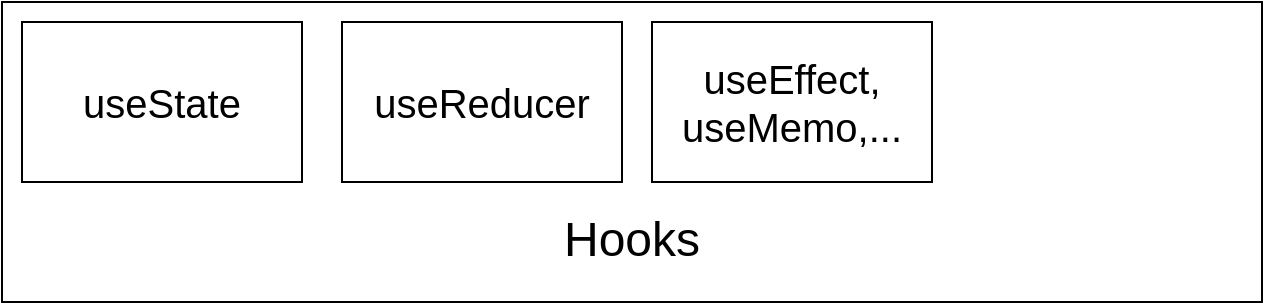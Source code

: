 <mxfile scale="5" border="0">
    <diagram id="z6UfUjqocPh35izzmCCC" name="figure1">
        <mxGraphModel dx="1107" dy="830" grid="1" gridSize="10" guides="1" tooltips="1" connect="1" arrows="1" fold="1" page="1" pageScale="1" pageWidth="850" pageHeight="1100" math="0" shadow="0">
            <root>
                <mxCell id="s84KEsUdOsrvq4arW7dX-0"/>
                <mxCell id="s84KEsUdOsrvq4arW7dX-1" parent="s84KEsUdOsrvq4arW7dX-0"/>
                <mxCell id="s84KEsUdOsrvq4arW7dX-2" value="Hooks" style="rounded=0;whiteSpace=wrap;html=1;verticalAlign=bottom;spacingBottom=14;fontSize=24;" parent="s84KEsUdOsrvq4arW7dX-1" vertex="1">
                    <mxGeometry x="100" y="260" width="630" height="150" as="geometry"/>
                </mxCell>
                <mxCell id="s84KEsUdOsrvq4arW7dX-3" value="useState" style="rounded=0;whiteSpace=wrap;html=1;fontSize=20;verticalAlign=middle;" parent="s84KEsUdOsrvq4arW7dX-1" vertex="1">
                    <mxGeometry x="110" y="270" width="140" height="80" as="geometry"/>
                </mxCell>
                <mxCell id="s84KEsUdOsrvq4arW7dX-4" value="useReducer" style="rounded=0;whiteSpace=wrap;html=1;fontSize=20;verticalAlign=middle;" parent="s84KEsUdOsrvq4arW7dX-1" vertex="1">
                    <mxGeometry x="270" y="270" width="140" height="80" as="geometry"/>
                </mxCell>
                <mxCell id="s84KEsUdOsrvq4arW7dX-5" value="useEffect, useMemo,..." style="rounded=0;whiteSpace=wrap;html=1;fontSize=20;verticalAlign=middle;" parent="s84KEsUdOsrvq4arW7dX-1" vertex="1">
                    <mxGeometry x="425" y="270" width="140" height="80" as="geometry"/>
                </mxCell>
            </root>
        </mxGraphModel>
    </diagram>
    <diagram id="AfON131OTbxBkmupz6B-" name="figure2">
        <mxGraphModel dx="1107" dy="830" grid="1" gridSize="10" guides="1" tooltips="1" connect="1" arrows="1" fold="1" page="1" pageScale="1" pageWidth="850" pageHeight="1100" math="0" shadow="0">
            <root>
                <mxCell id="uiYfvA5IEhfM-F31Nkuj-0"/>
                <mxCell id="uiYfvA5IEhfM-F31Nkuj-1" parent="uiYfvA5IEhfM-F31Nkuj-0"/>
                <mxCell id="uiYfvA5IEhfM-F31Nkuj-2" value="Hooks" style="rounded=0;whiteSpace=wrap;html=1;verticalAlign=bottom;spacingBottom=14;fontSize=24;fontColor=#666666;strokeColor=#666666;" vertex="1" parent="uiYfvA5IEhfM-F31Nkuj-1">
                    <mxGeometry x="100" y="260" width="630" height="150" as="geometry"/>
                </mxCell>
                <mxCell id="uiYfvA5IEhfM-F31Nkuj-3" value="useState" style="rounded=0;whiteSpace=wrap;html=1;fontSize=20;verticalAlign=middle;fontColor=#666666;strokeColor=#666666;" vertex="1" parent="uiYfvA5IEhfM-F31Nkuj-1">
                    <mxGeometry x="110" y="270" width="140" height="80" as="geometry"/>
                </mxCell>
                <mxCell id="uiYfvA5IEhfM-F31Nkuj-4" value="useReducer" style="rounded=0;whiteSpace=wrap;html=1;fontSize=20;verticalAlign=middle;fontColor=#666666;strokeColor=#666666;" vertex="1" parent="uiYfvA5IEhfM-F31Nkuj-1">
                    <mxGeometry x="270" y="270" width="140" height="80" as="geometry"/>
                </mxCell>
                <mxCell id="uiYfvA5IEhfM-F31Nkuj-5" value="useEffect, useMemo,..." style="rounded=0;whiteSpace=wrap;html=1;fontSize=20;verticalAlign=middle;fontColor=#666666;strokeColor=#666666;" vertex="1" parent="uiYfvA5IEhfM-F31Nkuj-1">
                    <mxGeometry x="425" y="270" width="140" height="80" as="geometry"/>
                </mxCell>
                <mxCell id="uiYfvA5IEhfM-F31Nkuj-6" value="&lt;b&gt;FSM&lt;/b&gt;&lt;br&gt;(XState)" style="rounded=0;whiteSpace=wrap;html=1;fontSize=20;verticalAlign=middle;strokeWidth=3;" vertex="1" parent="uiYfvA5IEhfM-F31Nkuj-1">
                    <mxGeometry x="580" y="270" width="140" height="80" as="geometry"/>
                </mxCell>
            </root>
        </mxGraphModel>
    </diagram>
    <diagram id="0lFpITdW0L74Cy2PTQ70" name="figure3">
        <mxGraphModel dx="1107" dy="830" grid="1" gridSize="10" guides="1" tooltips="1" connect="1" arrows="1" fold="1" page="1" pageScale="1" pageWidth="850" pageHeight="1100" math="0" shadow="0">
            <root>
                <mxCell id="zUdxDuY5DQwGVi8XhwRP-0"/>
                <mxCell id="zUdxDuY5DQwGVi8XhwRP-1" parent="zUdxDuY5DQwGVi8XhwRP-0"/>
                <mxCell id="zUdxDuY5DQwGVi8XhwRP-2" value="Hooks" style="rounded=0;whiteSpace=wrap;html=1;verticalAlign=bottom;spacingBottom=14;fontSize=24;fontColor=#666666;strokeColor=#666666;" vertex="1" parent="zUdxDuY5DQwGVi8XhwRP-1">
                    <mxGeometry x="100" y="260" width="630" height="150" as="geometry"/>
                </mxCell>
                <mxCell id="zUdxDuY5DQwGVi8XhwRP-3" value="useState" style="rounded=0;whiteSpace=wrap;html=1;fontSize=20;verticalAlign=middle;fontColor=#666666;strokeColor=#666666;" vertex="1" parent="zUdxDuY5DQwGVi8XhwRP-1">
                    <mxGeometry x="110" y="270" width="140" height="80" as="geometry"/>
                </mxCell>
                <mxCell id="zUdxDuY5DQwGVi8XhwRP-4" value="useReducer" style="rounded=0;whiteSpace=wrap;html=1;fontSize=20;verticalAlign=middle;fontColor=#666666;strokeColor=#666666;" vertex="1" parent="zUdxDuY5DQwGVi8XhwRP-1">
                    <mxGeometry x="270" y="270" width="140" height="80" as="geometry"/>
                </mxCell>
                <mxCell id="zUdxDuY5DQwGVi8XhwRP-5" value="useEffect, useMemo,..." style="rounded=0;whiteSpace=wrap;html=1;fontSize=20;verticalAlign=middle;fontColor=#666666;strokeColor=#666666;" vertex="1" parent="zUdxDuY5DQwGVi8XhwRP-1">
                    <mxGeometry x="425" y="270" width="140" height="80" as="geometry"/>
                </mxCell>
                <mxCell id="zUdxDuY5DQwGVi8XhwRP-6" value="&lt;b&gt;FSM&lt;/b&gt;&lt;br&gt;(XState)" style="rounded=0;whiteSpace=wrap;html=1;fontSize=20;verticalAlign=middle;strokeWidth=3;strokeColor=#666666;fontColor=#666666;" vertex="1" parent="zUdxDuY5DQwGVi8XhwRP-1">
                    <mxGeometry x="580" y="270" width="140" height="80" as="geometry"/>
                </mxCell>
                <mxCell id="zUdxDuY5DQwGVi8XhwRP-7" value="&lt;b&gt;API+&lt;/b&gt;&lt;br&gt;(React-Router, React-Query, Apollo-Client, React Hook Form)" style="rounded=0;whiteSpace=wrap;html=1;fontSize=20;verticalAlign=middle;strokeWidth=3;" vertex="1" parent="zUdxDuY5DQwGVi8XhwRP-1">
                    <mxGeometry x="100" y="160" width="630" height="80" as="geometry"/>
                </mxCell>
            </root>
        </mxGraphModel>
    </diagram>
    <diagram id="tEwhH4N8eBTKATh64wN3" name="figure4">
        <mxGraphModel dx="1107" dy="830" grid="1" gridSize="10" guides="1" tooltips="1" connect="1" arrows="1" fold="1" page="1" pageScale="1" pageWidth="850" pageHeight="1100" math="0" shadow="0">
            <root>
                <mxCell id="fzjjVAEnO_Apo01uk8fM-0"/>
                <mxCell id="fzjjVAEnO_Apo01uk8fM-1" parent="fzjjVAEnO_Apo01uk8fM-0"/>
                <mxCell id="fzjjVAEnO_Apo01uk8fM-2" value="Hooks" style="rounded=0;whiteSpace=wrap;html=1;verticalAlign=bottom;spacingBottom=14;fontSize=24;fontColor=#666666;strokeColor=#666666;" vertex="1" parent="fzjjVAEnO_Apo01uk8fM-1">
                    <mxGeometry x="100" y="260" width="630" height="150" as="geometry"/>
                </mxCell>
                <mxCell id="fzjjVAEnO_Apo01uk8fM-3" value="useState" style="rounded=0;whiteSpace=wrap;html=1;fontSize=20;verticalAlign=middle;fontColor=#666666;strokeColor=#666666;" vertex="1" parent="fzjjVAEnO_Apo01uk8fM-1">
                    <mxGeometry x="110" y="270" width="140" height="80" as="geometry"/>
                </mxCell>
                <mxCell id="fzjjVAEnO_Apo01uk8fM-4" value="useReducer" style="rounded=0;whiteSpace=wrap;html=1;fontSize=20;verticalAlign=middle;fontColor=#666666;strokeColor=#666666;" vertex="1" parent="fzjjVAEnO_Apo01uk8fM-1">
                    <mxGeometry x="270" y="270" width="140" height="80" as="geometry"/>
                </mxCell>
                <mxCell id="fzjjVAEnO_Apo01uk8fM-5" value="useEffect, useMemo,..." style="rounded=0;whiteSpace=wrap;html=1;fontSize=20;verticalAlign=middle;fontColor=#666666;strokeColor=#666666;" vertex="1" parent="fzjjVAEnO_Apo01uk8fM-1">
                    <mxGeometry x="425" y="270" width="140" height="80" as="geometry"/>
                </mxCell>
                <mxCell id="fzjjVAEnO_Apo01uk8fM-6" value="&lt;b&gt;FSM&lt;/b&gt;&lt;br&gt;(XState)" style="rounded=0;whiteSpace=wrap;html=1;fontSize=20;verticalAlign=middle;strokeWidth=3;strokeColor=#666666;fontColor=#666666;" vertex="1" parent="fzjjVAEnO_Apo01uk8fM-1">
                    <mxGeometry x="580" y="270" width="140" height="80" as="geometry"/>
                </mxCell>
                <mxCell id="fzjjVAEnO_Apo01uk8fM-7" value="&lt;b&gt;API+&lt;/b&gt;&lt;br&gt;(React-Router, React-Query, Apollo-Client, React Hook Form)" style="rounded=0;whiteSpace=wrap;html=1;fontSize=20;verticalAlign=middle;strokeWidth=3;fontColor=#666666;strokeColor=#666666;" vertex="1" parent="fzjjVAEnO_Apo01uk8fM-1">
                    <mxGeometry x="100" y="160" width="630" height="80" as="geometry"/>
                </mxCell>
                <mxCell id="fzjjVAEnO_Apo01uk8fM-8" value="&lt;b&gt;Reactive&lt;/b&gt;&lt;br&gt;(Akita)" style="rounded=0;whiteSpace=wrap;html=1;fontSize=20;verticalAlign=middle;strokeWidth=3;" vertex="1" parent="fzjjVAEnO_Apo01uk8fM-1">
                    <mxGeometry x="100" y="60" width="140" height="80" as="geometry"/>
                </mxCell>
            </root>
        </mxGraphModel>
    </diagram>
    <diagram id="cmdH5Y4mz3taxQPGoTuN" name="figure5">
        <mxGraphModel dx="1107" dy="830" grid="1" gridSize="10" guides="1" tooltips="1" connect="1" arrows="1" fold="1" page="1" pageScale="1" pageWidth="850" pageHeight="1100" math="0" shadow="0">
            <root>
                <mxCell id="pGy9iOWIrRXkFm6hhpcQ-0"/>
                <mxCell id="pGy9iOWIrRXkFm6hhpcQ-1" parent="pGy9iOWIrRXkFm6hhpcQ-0"/>
                <mxCell id="pGy9iOWIrRXkFm6hhpcQ-2" value="Hooks" style="rounded=0;whiteSpace=wrap;html=1;verticalAlign=bottom;spacingBottom=14;fontSize=24;fontColor=#666666;strokeColor=#666666;" vertex="1" parent="pGy9iOWIrRXkFm6hhpcQ-1">
                    <mxGeometry x="100" y="260" width="630" height="150" as="geometry"/>
                </mxCell>
                <mxCell id="pGy9iOWIrRXkFm6hhpcQ-3" value="useState" style="rounded=0;whiteSpace=wrap;html=1;fontSize=20;verticalAlign=middle;fontColor=#666666;strokeColor=#666666;" vertex="1" parent="pGy9iOWIrRXkFm6hhpcQ-1">
                    <mxGeometry x="110" y="270" width="140" height="80" as="geometry"/>
                </mxCell>
                <mxCell id="pGy9iOWIrRXkFm6hhpcQ-4" value="useReducer" style="rounded=0;whiteSpace=wrap;html=1;fontSize=20;verticalAlign=middle;fontColor=#666666;strokeColor=#666666;" vertex="1" parent="pGy9iOWIrRXkFm6hhpcQ-1">
                    <mxGeometry x="270" y="270" width="140" height="80" as="geometry"/>
                </mxCell>
                <mxCell id="pGy9iOWIrRXkFm6hhpcQ-5" value="useEffect, useMemo,..." style="rounded=0;whiteSpace=wrap;html=1;fontSize=20;verticalAlign=middle;fontColor=#666666;strokeColor=#666666;" vertex="1" parent="pGy9iOWIrRXkFm6hhpcQ-1">
                    <mxGeometry x="425" y="270" width="140" height="80" as="geometry"/>
                </mxCell>
                <mxCell id="pGy9iOWIrRXkFm6hhpcQ-6" value="&lt;b&gt;FSM&lt;/b&gt;&lt;br&gt;(XState)" style="rounded=0;whiteSpace=wrap;html=1;fontSize=20;verticalAlign=middle;strokeWidth=3;strokeColor=#666666;fontColor=#666666;" vertex="1" parent="pGy9iOWIrRXkFm6hhpcQ-1">
                    <mxGeometry x="580" y="270" width="140" height="80" as="geometry"/>
                </mxCell>
                <mxCell id="pGy9iOWIrRXkFm6hhpcQ-7" value="&lt;b&gt;API+&lt;/b&gt;&lt;br&gt;(React-Router, React-Query, Apollo-Client, React Hook Form)" style="rounded=0;whiteSpace=wrap;html=1;fontSize=20;verticalAlign=middle;strokeWidth=3;fontColor=#666666;strokeColor=#666666;" vertex="1" parent="pGy9iOWIrRXkFm6hhpcQ-1">
                    <mxGeometry x="100" y="160" width="630" height="80" as="geometry"/>
                </mxCell>
                <mxCell id="pGy9iOWIrRXkFm6hhpcQ-8" value="&lt;b&gt;Reactive&lt;/b&gt;&lt;br&gt;(Akita)" style="rounded=0;whiteSpace=wrap;html=1;fontSize=20;verticalAlign=middle;strokeWidth=3;strokeColor=#666666;fontColor=#666666;" vertex="1" parent="pGy9iOWIrRXkFm6hhpcQ-1">
                    <mxGeometry x="100" y="60" width="140" height="80" as="geometry"/>
                </mxCell>
                <mxCell id="pGy9iOWIrRXkFm6hhpcQ-9" value="&lt;b&gt;Atomic&lt;/b&gt;&lt;br&gt;(Recoil)" style="rounded=0;whiteSpace=wrap;html=1;fontSize=20;verticalAlign=middle;strokeWidth=3;" vertex="1" parent="pGy9iOWIrRXkFm6hhpcQ-1">
                    <mxGeometry x="260" y="60" width="140" height="80" as="geometry"/>
                </mxCell>
            </root>
        </mxGraphModel>
    </diagram>
    <diagram id="H_Suk2ZHCDd7Pcopg0vz" name="figure6">
        <mxGraphModel dx="1107" dy="830" grid="1" gridSize="10" guides="1" tooltips="1" connect="1" arrows="1" fold="1" page="1" pageScale="1" pageWidth="850" pageHeight="1100" math="0" shadow="0">
            <root>
                <mxCell id="e-Tw9dxSp7Ty-Jo_3CxJ-0"/>
                <mxCell id="e-Tw9dxSp7Ty-Jo_3CxJ-1" parent="e-Tw9dxSp7Ty-Jo_3CxJ-0"/>
                <mxCell id="e-Tw9dxSp7Ty-Jo_3CxJ-2" value="Hooks" style="rounded=0;whiteSpace=wrap;html=1;verticalAlign=bottom;spacingBottom=14;fontSize=24;fontColor=#666666;strokeColor=#666666;" vertex="1" parent="e-Tw9dxSp7Ty-Jo_3CxJ-1">
                    <mxGeometry x="100" y="260" width="630" height="150" as="geometry"/>
                </mxCell>
                <mxCell id="e-Tw9dxSp7Ty-Jo_3CxJ-3" value="useState" style="rounded=0;whiteSpace=wrap;html=1;fontSize=20;verticalAlign=middle;fontColor=#666666;strokeColor=#666666;" vertex="1" parent="e-Tw9dxSp7Ty-Jo_3CxJ-1">
                    <mxGeometry x="110" y="270" width="140" height="80" as="geometry"/>
                </mxCell>
                <mxCell id="e-Tw9dxSp7Ty-Jo_3CxJ-4" value="useReducer" style="rounded=0;whiteSpace=wrap;html=1;fontSize=20;verticalAlign=middle;fontColor=#666666;strokeColor=#666666;" vertex="1" parent="e-Tw9dxSp7Ty-Jo_3CxJ-1">
                    <mxGeometry x="270" y="270" width="140" height="80" as="geometry"/>
                </mxCell>
                <mxCell id="e-Tw9dxSp7Ty-Jo_3CxJ-5" value="useEffect, useMemo,..." style="rounded=0;whiteSpace=wrap;html=1;fontSize=20;verticalAlign=middle;fontColor=#666666;strokeColor=#666666;" vertex="1" parent="e-Tw9dxSp7Ty-Jo_3CxJ-1">
                    <mxGeometry x="425" y="270" width="140" height="80" as="geometry"/>
                </mxCell>
                <mxCell id="e-Tw9dxSp7Ty-Jo_3CxJ-6" value="&lt;b&gt;FSM&lt;/b&gt;&lt;br&gt;(XState)" style="rounded=0;whiteSpace=wrap;html=1;fontSize=20;verticalAlign=middle;strokeWidth=3;strokeColor=#666666;fontColor=#666666;" vertex="1" parent="e-Tw9dxSp7Ty-Jo_3CxJ-1">
                    <mxGeometry x="580" y="270" width="140" height="80" as="geometry"/>
                </mxCell>
                <mxCell id="e-Tw9dxSp7Ty-Jo_3CxJ-7" value="&lt;b&gt;API+&lt;/b&gt;&lt;br&gt;(React-Router, React-Query, Apollo-Client, React Hook Form)" style="rounded=0;whiteSpace=wrap;html=1;fontSize=20;verticalAlign=middle;strokeWidth=3;fontColor=#666666;strokeColor=#666666;" vertex="1" parent="e-Tw9dxSp7Ty-Jo_3CxJ-1">
                    <mxGeometry x="100" y="160" width="630" height="80" as="geometry"/>
                </mxCell>
                <mxCell id="e-Tw9dxSp7Ty-Jo_3CxJ-8" value="&lt;b&gt;Reactive&lt;/b&gt;&lt;br&gt;(Akita)" style="rounded=0;whiteSpace=wrap;html=1;fontSize=20;verticalAlign=middle;strokeWidth=3;strokeColor=#666666;fontColor=#666666;" vertex="1" parent="e-Tw9dxSp7Ty-Jo_3CxJ-1">
                    <mxGeometry x="100" y="60" width="140" height="80" as="geometry"/>
                </mxCell>
                <mxCell id="e-Tw9dxSp7Ty-Jo_3CxJ-9" value="&lt;b&gt;Atomic&lt;/b&gt;&lt;br&gt;(Recoil)" style="rounded=0;whiteSpace=wrap;html=1;fontSize=20;verticalAlign=middle;strokeWidth=3;fontColor=#666666;strokeColor=#666666;" vertex="1" parent="e-Tw9dxSp7Ty-Jo_3CxJ-1">
                    <mxGeometry x="260" y="60" width="140" height="80" as="geometry"/>
                </mxCell>
                <mxCell id="e-Tw9dxSp7Ty-Jo_3CxJ-10" value="&lt;b&gt;One Way&lt;/b&gt;&lt;br&gt;(Redux)" style="rounded=0;whiteSpace=wrap;html=1;fontSize=20;verticalAlign=middle;strokeWidth=3;" vertex="1" parent="e-Tw9dxSp7Ty-Jo_3CxJ-1">
                    <mxGeometry x="420" y="60" width="140" height="80" as="geometry"/>
                </mxCell>
            </root>
        </mxGraphModel>
    </diagram>
    <diagram id="B-GsGmaVs9jNdapbzeZA" name="figure7">
        <mxGraphModel dx="1107" dy="830" grid="1" gridSize="10" guides="1" tooltips="1" connect="1" arrows="1" fold="1" page="1" pageScale="1" pageWidth="850" pageHeight="1100" math="0" shadow="0">
            <root>
                <mxCell id="qmo9LTuV7M_hFc-IhWTg-0"/>
                <mxCell id="qmo9LTuV7M_hFc-IhWTg-1" parent="qmo9LTuV7M_hFc-IhWTg-0"/>
                <mxCell id="qmo9LTuV7M_hFc-IhWTg-2" value="Hooks" style="rounded=0;whiteSpace=wrap;html=1;verticalAlign=bottom;spacingBottom=14;fontSize=24;fontColor=#666666;strokeColor=#666666;" vertex="1" parent="qmo9LTuV7M_hFc-IhWTg-1">
                    <mxGeometry x="100" y="260" width="630" height="150" as="geometry"/>
                </mxCell>
                <mxCell id="qmo9LTuV7M_hFc-IhWTg-3" value="useState" style="rounded=0;whiteSpace=wrap;html=1;fontSize=20;verticalAlign=middle;fontColor=#666666;strokeColor=#666666;" vertex="1" parent="qmo9LTuV7M_hFc-IhWTg-1">
                    <mxGeometry x="110" y="270" width="140" height="80" as="geometry"/>
                </mxCell>
                <mxCell id="qmo9LTuV7M_hFc-IhWTg-4" value="useReducer" style="rounded=0;whiteSpace=wrap;html=1;fontSize=20;verticalAlign=middle;fontColor=#666666;strokeColor=#666666;" vertex="1" parent="qmo9LTuV7M_hFc-IhWTg-1">
                    <mxGeometry x="270" y="270" width="140" height="80" as="geometry"/>
                </mxCell>
                <mxCell id="qmo9LTuV7M_hFc-IhWTg-5" value="useEffect, useMemo,..." style="rounded=0;whiteSpace=wrap;html=1;fontSize=20;verticalAlign=middle;fontColor=#666666;strokeColor=#666666;" vertex="1" parent="qmo9LTuV7M_hFc-IhWTg-1">
                    <mxGeometry x="425" y="270" width="140" height="80" as="geometry"/>
                </mxCell>
                <mxCell id="qmo9LTuV7M_hFc-IhWTg-6" value="&lt;b&gt;FSM&lt;/b&gt;&lt;br&gt;(XState)" style="rounded=0;whiteSpace=wrap;html=1;fontSize=20;verticalAlign=middle;strokeWidth=3;strokeColor=#666666;fontColor=#666666;" vertex="1" parent="qmo9LTuV7M_hFc-IhWTg-1">
                    <mxGeometry x="580" y="270" width="140" height="80" as="geometry"/>
                </mxCell>
                <mxCell id="qmo9LTuV7M_hFc-IhWTg-7" value="&lt;b&gt;API+&lt;/b&gt;&lt;br&gt;(React-Router, React-Query, Apollo-Client, React Hook Form)" style="rounded=0;whiteSpace=wrap;html=1;fontSize=20;verticalAlign=middle;strokeWidth=3;fontColor=#666666;strokeColor=#666666;" vertex="1" parent="qmo9LTuV7M_hFc-IhWTg-1">
                    <mxGeometry x="100" y="160" width="630" height="80" as="geometry"/>
                </mxCell>
                <mxCell id="qmo9LTuV7M_hFc-IhWTg-8" value="&lt;b&gt;Reactive&lt;/b&gt;&lt;br&gt;(Akita)" style="rounded=0;whiteSpace=wrap;html=1;fontSize=20;verticalAlign=middle;strokeWidth=3;strokeColor=#666666;fontColor=#666666;" vertex="1" parent="qmo9LTuV7M_hFc-IhWTg-1">
                    <mxGeometry x="100" y="60" width="140" height="80" as="geometry"/>
                </mxCell>
                <mxCell id="qmo9LTuV7M_hFc-IhWTg-9" value="&lt;b&gt;Atomic&lt;/b&gt;&lt;br&gt;(Recoil)" style="rounded=0;whiteSpace=wrap;html=1;fontSize=20;verticalAlign=middle;strokeWidth=3;fontColor=#666666;strokeColor=#666666;" vertex="1" parent="qmo9LTuV7M_hFc-IhWTg-1">
                    <mxGeometry x="260" y="60" width="140" height="80" as="geometry"/>
                </mxCell>
                <mxCell id="qmo9LTuV7M_hFc-IhWTg-10" value="&lt;b&gt;One Way&lt;/b&gt;&lt;br&gt;(Redux)" style="rounded=0;whiteSpace=wrap;html=1;fontSize=20;verticalAlign=middle;strokeWidth=3;strokeColor=#666666;fontColor=#666666;" vertex="1" parent="qmo9LTuV7M_hFc-IhWTg-1">
                    <mxGeometry x="420" y="60" width="140" height="80" as="geometry"/>
                </mxCell>
                <mxCell id="qmo9LTuV7M_hFc-IhWTg-11" value="&lt;b&gt;Two Way&lt;/b&gt;&lt;br&gt;(MobX)" style="rounded=0;whiteSpace=wrap;html=1;fontSize=20;verticalAlign=middle;strokeWidth=3;" vertex="1" parent="qmo9LTuV7M_hFc-IhWTg-1">
                    <mxGeometry x="580" y="60" width="150" height="80" as="geometry"/>
                </mxCell>
            </root>
        </mxGraphModel>
    </diagram>
    <diagram id="PKxDmmA1Fn9lev6frWbh" name="figure8">
        <mxGraphModel dx="1107" dy="830" grid="1" gridSize="10" guides="1" tooltips="1" connect="1" arrows="1" fold="1" page="1" pageScale="1" pageWidth="850" pageHeight="1100" math="0" shadow="0">
            <root>
                <mxCell id="odU79riricn-tdp25fdZ-0"/>
                <mxCell id="odU79riricn-tdp25fdZ-1" parent="odU79riricn-tdp25fdZ-0"/>
                <mxCell id="odU79riricn-tdp25fdZ-2" value="Hooks" style="rounded=0;whiteSpace=wrap;html=1;verticalAlign=bottom;spacingBottom=14;fontSize=24;strokeColor=#FFFFFF;" vertex="1" parent="odU79riricn-tdp25fdZ-1">
                    <mxGeometry x="100" y="260" width="630" height="150" as="geometry"/>
                </mxCell>
                <mxCell id="odU79riricn-tdp25fdZ-3" value="useState" style="rounded=0;whiteSpace=wrap;html=1;fontSize=20;verticalAlign=middle;strokeColor=#FFFFFF;" vertex="1" parent="odU79riricn-tdp25fdZ-1">
                    <mxGeometry x="110" y="270" width="140" height="80" as="geometry"/>
                </mxCell>
                <mxCell id="odU79riricn-tdp25fdZ-4" value="useReducer" style="rounded=0;whiteSpace=wrap;html=1;fontSize=20;verticalAlign=middle;strokeColor=#FFFFFF;" vertex="1" parent="odU79riricn-tdp25fdZ-1">
                    <mxGeometry x="270" y="270" width="140" height="80" as="geometry"/>
                </mxCell>
                <mxCell id="odU79riricn-tdp25fdZ-5" value="useEffect, useMemo,..." style="rounded=0;whiteSpace=wrap;html=1;fontSize=20;verticalAlign=middle;strokeColor=#FFFFFF;" vertex="1" parent="odU79riricn-tdp25fdZ-1">
                    <mxGeometry x="425" y="270" width="140" height="80" as="geometry"/>
                </mxCell>
                <mxCell id="odU79riricn-tdp25fdZ-6" value="&lt;b&gt;FSM&lt;/b&gt;&lt;br&gt;(XState)" style="rounded=0;whiteSpace=wrap;html=1;fontSize=20;verticalAlign=middle;strokeWidth=3;strokeColor=#FFFFFF;" vertex="1" parent="odU79riricn-tdp25fdZ-1">
                    <mxGeometry x="580" y="270" width="140" height="80" as="geometry"/>
                </mxCell>
                <mxCell id="odU79riricn-tdp25fdZ-7" value="&lt;b&gt;API+&lt;/b&gt;&lt;br&gt;(React-Router, React-Query, Apollo-Client, React Hook Form)" style="rounded=0;whiteSpace=wrap;html=1;fontSize=20;verticalAlign=middle;strokeWidth=3;strokeColor=#FFFFFF;" vertex="1" parent="odU79riricn-tdp25fdZ-1">
                    <mxGeometry x="100" y="160" width="630" height="80" as="geometry"/>
                </mxCell>
                <mxCell id="odU79riricn-tdp25fdZ-8" value="&lt;b&gt;Reactive&lt;/b&gt;&lt;br&gt;(Akita)" style="rounded=0;whiteSpace=wrap;html=1;fontSize=20;verticalAlign=middle;strokeWidth=3;strokeColor=#FFFFFF;" vertex="1" parent="odU79riricn-tdp25fdZ-1">
                    <mxGeometry x="100" y="60" width="140" height="80" as="geometry"/>
                </mxCell>
                <mxCell id="odU79riricn-tdp25fdZ-9" value="&lt;b&gt;Atomic&lt;/b&gt;&lt;br&gt;(Recoil)" style="rounded=0;whiteSpace=wrap;html=1;fontSize=20;verticalAlign=middle;strokeWidth=3;strokeColor=#FFFFFF;" vertex="1" parent="odU79riricn-tdp25fdZ-1">
                    <mxGeometry x="260" y="60" width="140" height="80" as="geometry"/>
                </mxCell>
                <mxCell id="odU79riricn-tdp25fdZ-10" value="&lt;b&gt;One Way&lt;/b&gt;&lt;br&gt;(Redux)" style="rounded=0;whiteSpace=wrap;html=1;fontSize=20;verticalAlign=middle;strokeWidth=3;strokeColor=#FFFFFF;" vertex="1" parent="odU79riricn-tdp25fdZ-1">
                    <mxGeometry x="420" y="60" width="140" height="80" as="geometry"/>
                </mxCell>
                <mxCell id="odU79riricn-tdp25fdZ-11" value="&lt;b&gt;Two Way&lt;/b&gt;&lt;br&gt;(MobX)" style="rounded=0;whiteSpace=wrap;html=1;fontSize=20;verticalAlign=middle;strokeWidth=3;strokeColor=#FFFFFF;" vertex="1" parent="odU79riricn-tdp25fdZ-1">
                    <mxGeometry x="580" y="60" width="150" height="80" as="geometry"/>
                </mxCell>
            </root>
        </mxGraphModel>
    </diagram>
    <diagram id="dJc8anSpdkm6Mv4VJHVT" name="figure9">
        <mxGraphModel dx="1107" dy="1930" grid="1" gridSize="10" guides="1" tooltips="1" connect="1" arrows="1" fold="1" page="1" pageScale="1" pageWidth="850" pageHeight="1100" math="0" shadow="0">
            <root>
                <mxCell id="KYumAWD2jmOjepShmz3H-0"/>
                <mxCell id="KYumAWD2jmOjepShmz3H-1" parent="KYumAWD2jmOjepShmz3H-0"/>
                <mxCell id="KYumAWD2jmOjepShmz3H-14" value="&lt;font style=&quot;font-size: 21px&quot;&gt;React&lt;br&gt;Global&lt;/font&gt;" style="rounded=0;whiteSpace=wrap;html=1;dashed=1;strokeColor=#005700;verticalAlign=top;align=left;fontColor=#000000;spacingTop=2;spacingBottom=2;spacingLeft=6;fillColor=#CCFFFF;" parent="KYumAWD2jmOjepShmz3H-1" vertex="1">
                    <mxGeometry x="70" y="110" width="590" height="100" as="geometry"/>
                </mxCell>
                <mxCell id="KYumAWD2jmOjepShmz3H-15" value="&lt;span style=&quot;font-size: 21px&quot;&gt;Global&lt;/span&gt;" style="rounded=0;whiteSpace=wrap;html=1;dashed=1;strokeColor=#005700;verticalAlign=top;align=left;fontColor=#000000;spacingTop=2;spacingBottom=2;spacingLeft=6;fillColor=#FFE6CC;" parent="KYumAWD2jmOjepShmz3H-1" vertex="1">
                    <mxGeometry x="70" y="-10" width="590" height="100" as="geometry"/>
                </mxCell>
                <mxCell id="KYumAWD2jmOjepShmz3H-8" value="&lt;font style=&quot;font-size: 21px&quot;&gt;React&lt;br&gt;Local&lt;/font&gt;" style="rounded=0;whiteSpace=wrap;html=1;dashed=1;strokeColor=#005700;fillColor=#CCFF99;verticalAlign=top;align=left;fontColor=#000000;spacingTop=2;spacingBottom=2;spacingLeft=6;" parent="KYumAWD2jmOjepShmz3H-1" vertex="1">
                    <mxGeometry x="70" y="230" width="590" height="100" as="geometry"/>
                </mxCell>
                <mxCell id="KYumAWD2jmOjepShmz3H-3" value="&lt;span style=&quot;font-size: 15px&quot;&gt;Two Way&lt;/span&gt;" style="rounded=0;whiteSpace=wrap;html=1;rotation=270;fontStyle=1;fontSize=15;" parent="KYumAWD2jmOjepShmz3H-1" vertex="1">
                    <mxGeometry x="500" y="70" width="230" height="60" as="geometry"/>
                </mxCell>
                <mxCell id="KYumAWD2jmOjepShmz3H-4" value="&lt;span style=&quot;font-size: 15px&quot;&gt;Atomic&lt;/span&gt;" style="rounded=0;whiteSpace=wrap;html=1;rotation=270;fontStyle=1;fontSize=15;" parent="KYumAWD2jmOjepShmz3H-1" vertex="1">
                    <mxGeometry x="280" y="130" width="350" height="60" as="geometry"/>
                </mxCell>
                <mxCell id="KYumAWD2jmOjepShmz3H-5" value="&lt;span style=&quot;font-size: 15px&quot;&gt;Finite State Machine&lt;/span&gt;" style="rounded=0;whiteSpace=wrap;html=1;rotation=270;fontStyle=1;fontSize=15;" parent="KYumAWD2jmOjepShmz3H-1" vertex="1">
                    <mxGeometry x="180" y="190" width="230" height="60" as="geometry"/>
                </mxCell>
                <mxCell id="KYumAWD2jmOjepShmz3H-6" value="API+" style="rounded=0;whiteSpace=wrap;html=1;rotation=270;fontStyle=1;fontSize=15;" parent="KYumAWD2jmOjepShmz3H-1" vertex="1">
                    <mxGeometry x="260" y="190" width="230" height="60" as="geometry"/>
                </mxCell>
                <mxCell id="KYumAWD2jmOjepShmz3H-7" value="&lt;span style=&quot;font-size: 15px;&quot;&gt;Global state hooks&lt;/span&gt;" style="rounded=0;whiteSpace=wrap;html=1;rotation=270;dashed=1;fontStyle=1;fontSize=15;" parent="KYumAWD2jmOjepShmz3H-1" vertex="1">
                    <mxGeometry x="100" y="190" width="230" height="60" as="geometry"/>
                </mxCell>
                <mxCell id="w3K-LMiMbB8UF25G2px2-0" value="&lt;span style=&quot;font-size: 15px&quot;&gt;One Way&lt;/span&gt;" style="rounded=0;whiteSpace=wrap;html=1;rotation=270;fontStyle=1;fontSize=15;" vertex="1" parent="KYumAWD2jmOjepShmz3H-1">
                    <mxGeometry x="420" y="70" width="230" height="60" as="geometry"/>
                </mxCell>
            </root>
        </mxGraphModel>
    </diagram>
    <diagram id="xp2IfM6mq4xPR8G4xQs5" name="figure10">
        <mxGraphModel dx="1107" dy="830" grid="1" gridSize="10" guides="1" tooltips="1" connect="1" arrows="1" fold="1" page="1" pageScale="1" pageWidth="850" pageHeight="1100" math="0" shadow="0">
            <root>
                <mxCell id="fBiq-wiDlhf_wD9__1f_-0"/>
                <mxCell id="fBiq-wiDlhf_wD9__1f_-1" parent="fBiq-wiDlhf_wD9__1f_-0"/>
                <mxCell id="Mi_jeX4nZOK84LuzRY0e-0" value="Hooks" style="rounded=0;whiteSpace=wrap;html=1;verticalAlign=bottom;spacingBottom=14;fontSize=24;fontColor=#666666;strokeColor=#666666;" parent="fBiq-wiDlhf_wD9__1f_-1" vertex="1">
                    <mxGeometry x="100" y="350" width="630" height="150" as="geometry"/>
                </mxCell>
                <mxCell id="Mi_jeX4nZOK84LuzRY0e-1" value="useState" style="rounded=0;whiteSpace=wrap;html=1;fontSize=20;verticalAlign=middle;fontColor=#666666;strokeColor=#666666;" parent="fBiq-wiDlhf_wD9__1f_-1" vertex="1">
                    <mxGeometry x="110" y="360" width="140" height="80" as="geometry"/>
                </mxCell>
                <mxCell id="Mi_jeX4nZOK84LuzRY0e-2" value="useReducer" style="rounded=0;whiteSpace=wrap;html=1;fontSize=20;verticalAlign=middle;fontColor=#666666;strokeColor=#666666;" parent="fBiq-wiDlhf_wD9__1f_-1" vertex="1">
                    <mxGeometry x="270" y="360" width="140" height="80" as="geometry"/>
                </mxCell>
                <mxCell id="Mi_jeX4nZOK84LuzRY0e-3" value="useEffect, useMemo,..." style="rounded=0;whiteSpace=wrap;html=1;fontSize=20;verticalAlign=middle;fontColor=#666666;strokeColor=#666666;" parent="fBiq-wiDlhf_wD9__1f_-1" vertex="1">
                    <mxGeometry x="425" y="360" width="140" height="80" as="geometry"/>
                </mxCell>
                <mxCell id="Mi_jeX4nZOK84LuzRY0e-4" value="&lt;b&gt;FSM&lt;/b&gt;&lt;br&gt;(XState)" style="rounded=0;whiteSpace=wrap;html=1;fontSize=20;verticalAlign=middle;strokeWidth=3;fontColor=#666666;strokeColor=#666666;fillColor=none;" parent="fBiq-wiDlhf_wD9__1f_-1" vertex="1">
                    <mxGeometry x="580" y="360" width="140" height="80" as="geometry"/>
                </mxCell>
                <mxCell id="Mi_jeX4nZOK84LuzRY0e-5" value="&lt;b&gt;API+&lt;/b&gt;&lt;br&gt;(React-Router, React-Query, Apollo-Client, React Hook Form)" style="rounded=0;whiteSpace=wrap;html=1;fontSize=20;verticalAlign=middle;strokeWidth=3;fontColor=#666666;strokeColor=#666666;" parent="fBiq-wiDlhf_wD9__1f_-1" vertex="1">
                    <mxGeometry x="100" y="250" width="630" height="80" as="geometry"/>
                </mxCell>
                <mxCell id="Mi_jeX4nZOK84LuzRY0e-6" value="&lt;b&gt;Reactive&lt;/b&gt;&lt;br&gt;(Akita)" style="rounded=0;whiteSpace=wrap;html=1;fontSize=20;verticalAlign=middle;strokeWidth=3;fontColor=#666666;strokeColor=#666666;" parent="fBiq-wiDlhf_wD9__1f_-1" vertex="1">
                    <mxGeometry x="100" y="50" width="140" height="80" as="geometry"/>
                </mxCell>
                <mxCell id="Mi_jeX4nZOK84LuzRY0e-7" value="&lt;b&gt;Atomic&lt;/b&gt;&lt;br&gt;(Recoil)" style="rounded=0;whiteSpace=wrap;html=1;fontSize=20;verticalAlign=middle;strokeWidth=3;fontColor=#666666;strokeColor=#666666;" parent="fBiq-wiDlhf_wD9__1f_-1" vertex="1">
                    <mxGeometry x="260" y="50" width="140" height="80" as="geometry"/>
                </mxCell>
                <mxCell id="Mi_jeX4nZOK84LuzRY0e-8" value="&lt;b&gt;One Way&lt;/b&gt;&lt;br&gt;(Redux)" style="rounded=0;whiteSpace=wrap;html=1;fontSize=20;verticalAlign=middle;strokeWidth=3;fontColor=#666666;strokeColor=#666666;" parent="fBiq-wiDlhf_wD9__1f_-1" vertex="1">
                    <mxGeometry x="420" y="50" width="140" height="80" as="geometry"/>
                </mxCell>
                <mxCell id="Mi_jeX4nZOK84LuzRY0e-9" value="&lt;b&gt;Two Way&lt;/b&gt;&lt;br&gt;(MobX)" style="rounded=0;whiteSpace=wrap;html=1;fontSize=20;verticalAlign=middle;strokeWidth=3;fontColor=#666666;strokeColor=#666666;" parent="fBiq-wiDlhf_wD9__1f_-1" vertex="1">
                    <mxGeometry x="580" y="50" width="150" height="80" as="geometry"/>
                </mxCell>
                <mxCell id="Mi_jeX4nZOK84LuzRY0e-10" value="&lt;b&gt;Business Logic&lt;/b&gt;&lt;br&gt;(Custom Library)" style="rounded=0;whiteSpace=wrap;html=1;fontSize=20;verticalAlign=middle;strokeWidth=3;" parent="fBiq-wiDlhf_wD9__1f_-1" vertex="1">
                    <mxGeometry x="100" y="150" width="630" height="80" as="geometry"/>
                </mxCell>
            </root>
        </mxGraphModel>
    </diagram>
    <diagram id="T9EmnD1B8LxKhflSWada" name="figure11">
        <mxGraphModel dx="1107" dy="830" grid="1" gridSize="10" guides="1" tooltips="1" connect="1" arrows="1" fold="1" page="1" pageScale="1" pageWidth="850" pageHeight="1100" math="0" shadow="0">
            <root>
                <mxCell id="g6KCUXXH83qVAr2UijBO-0"/>
                <mxCell id="g6KCUXXH83qVAr2UijBO-1" parent="g6KCUXXH83qVAr2UijBO-0"/>
                <mxCell id="g6KCUXXH83qVAr2UijBO-2" value="Hooks" style="rounded=0;whiteSpace=wrap;html=1;verticalAlign=bottom;spacingBottom=14;fontSize=24;fontColor=#666666;strokeColor=#666666;" vertex="1" parent="g6KCUXXH83qVAr2UijBO-1">
                    <mxGeometry x="100" y="540" width="630" height="150" as="geometry"/>
                </mxCell>
                <mxCell id="g6KCUXXH83qVAr2UijBO-3" value="useState" style="rounded=0;whiteSpace=wrap;html=1;fontSize=20;verticalAlign=middle;fontColor=#666666;strokeColor=#666666;" vertex="1" parent="g6KCUXXH83qVAr2UijBO-1">
                    <mxGeometry x="110" y="550" width="140" height="80" as="geometry"/>
                </mxCell>
                <mxCell id="g6KCUXXH83qVAr2UijBO-4" value="useReducer" style="rounded=0;whiteSpace=wrap;html=1;fontSize=20;verticalAlign=middle;fontColor=#666666;strokeColor=#666666;" vertex="1" parent="g6KCUXXH83qVAr2UijBO-1">
                    <mxGeometry x="270" y="550" width="140" height="80" as="geometry"/>
                </mxCell>
                <mxCell id="g6KCUXXH83qVAr2UijBO-5" value="useEffect, useMemo,..." style="rounded=0;whiteSpace=wrap;html=1;fontSize=20;verticalAlign=middle;fontColor=#666666;strokeColor=#666666;" vertex="1" parent="g6KCUXXH83qVAr2UijBO-1">
                    <mxGeometry x="425" y="550" width="140" height="80" as="geometry"/>
                </mxCell>
                <mxCell id="g6KCUXXH83qVAr2UijBO-6" value="&lt;b&gt;FSM&lt;/b&gt;&lt;br&gt;(XState)" style="rounded=0;whiteSpace=wrap;html=1;fontSize=20;verticalAlign=middle;strokeWidth=3;fontColor=#f0f0f0;strokeColor=#f0f0f0;fillColor=none;" vertex="1" parent="g6KCUXXH83qVAr2UijBO-1">
                    <mxGeometry x="580" y="550" width="140" height="80" as="geometry"/>
                </mxCell>
                <mxCell id="g6KCUXXH83qVAr2UijBO-7" value="&lt;b&gt;API+&lt;/b&gt;&lt;br&gt;(React-Router, React-Query, Apollo-Client, React Hook Form)" style="rounded=0;whiteSpace=wrap;html=1;fontSize=20;verticalAlign=middle;strokeWidth=3;fontColor=#666666;strokeColor=#666666;" vertex="1" parent="g6KCUXXH83qVAr2UijBO-1">
                    <mxGeometry x="100" y="440" width="630" height="80" as="geometry"/>
                </mxCell>
                <mxCell id="g6KCUXXH83qVAr2UijBO-8" value="&lt;b&gt;Reactive&lt;/b&gt;&lt;br&gt;(Akita)" style="rounded=0;whiteSpace=wrap;html=1;fontSize=20;verticalAlign=middle;strokeWidth=3;fontColor=#666666;strokeColor=#666666;" vertex="1" parent="g6KCUXXH83qVAr2UijBO-1">
                    <mxGeometry x="100" y="240" width="140" height="80" as="geometry"/>
                </mxCell>
                <mxCell id="g6KCUXXH83qVAr2UijBO-9" value="&lt;b&gt;Atomic&lt;/b&gt;&lt;br&gt;(Recoil)" style="rounded=0;whiteSpace=wrap;html=1;fontSize=20;verticalAlign=middle;strokeWidth=3;fontColor=#666666;strokeColor=#666666;" vertex="1" parent="g6KCUXXH83qVAr2UijBO-1">
                    <mxGeometry x="260" y="240" width="140" height="80" as="geometry"/>
                </mxCell>
                <mxCell id="g6KCUXXH83qVAr2UijBO-10" value="&lt;b&gt;One Way&lt;/b&gt;&lt;br&gt;(Redux)" style="rounded=0;whiteSpace=wrap;html=1;fontSize=20;verticalAlign=middle;strokeWidth=3;" vertex="1" parent="g6KCUXXH83qVAr2UijBO-1">
                    <mxGeometry x="420" y="240" width="140" height="80" as="geometry"/>
                </mxCell>
                <mxCell id="g6KCUXXH83qVAr2UijBO-11" value="&lt;b&gt;Two Way&lt;/b&gt;&lt;br&gt;(MobX)" style="rounded=0;whiteSpace=wrap;html=1;fontSize=20;verticalAlign=middle;strokeWidth=3;fontColor=#f0f0f0;strokeColor=#f0f0f0;" vertex="1" parent="g6KCUXXH83qVAr2UijBO-1">
                    <mxGeometry x="580" y="240" width="150" height="80" as="geometry"/>
                </mxCell>
                <mxCell id="g6KCUXXH83qVAr2UijBO-12" value="&lt;b&gt;Business Logic&lt;/b&gt;&lt;br&gt;(Custom Library)" style="rounded=0;whiteSpace=wrap;html=1;fontSize=20;verticalAlign=middle;strokeWidth=3;fillColor=#2a2a2a;fontColor=#f0f0f0;strokeColor=#f0f0f0;" vertex="1" parent="g6KCUXXH83qVAr2UijBO-1">
                    <mxGeometry x="100" y="340" width="630" height="80" as="geometry"/>
                </mxCell>
            </root>
        </mxGraphModel>
    </diagram>
</mxfile>